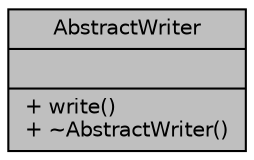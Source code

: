 digraph "AbstractWriter"
{
 // INTERACTIVE_SVG=YES
  edge [fontname="Helvetica",fontsize="10",labelfontname="Helvetica",labelfontsize="10"];
  node [fontname="Helvetica",fontsize="10",shape=record];
  Node1 [label="{AbstractWriter\n||+ write()\l+ ~AbstractWriter()\l}",height=0.2,width=0.4,color="black", fillcolor="grey75", style="filled" fontcolor="black"];
}
